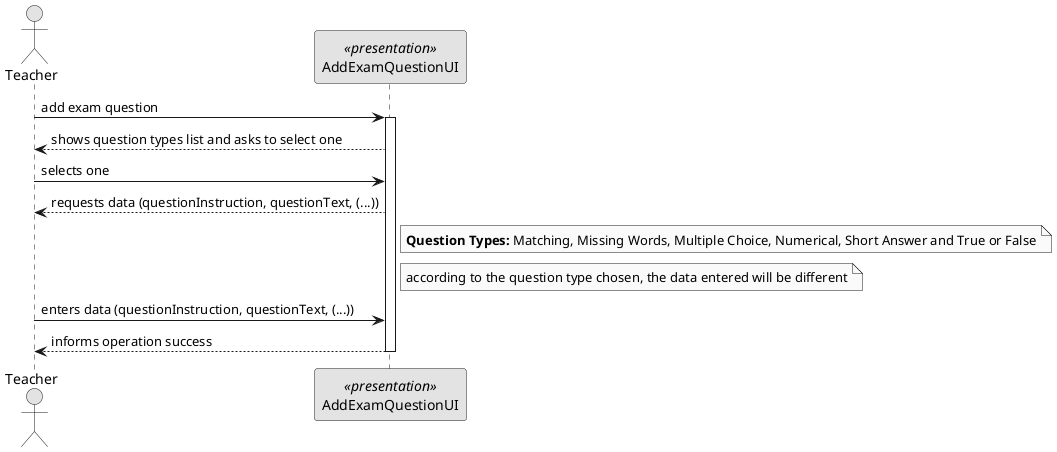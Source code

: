 @startuml
'http://plantuml.com/skinparam.html
skinparam handwritten true
skinparam handwritten false
skinparam packageStyle rect
skinparam defaultFontName FG Virgil
skinparam shadowing false
skinparam monochrome true

actor Teacher as Actor
participant AddExamQuestionUI as UI <<presentation>>



Actor -> UI: add exam question
activate UI

        UI-->Actor: shows question types list and asks to select one

        Actor -> UI : selects one

         UI --> Actor : requests data (questionInstruction, questionText, (...))


         note right UI: **Question Types:** Matching, Missing Words, Multiple Choice, Numerical, Short Answer and True or False
         note right UI: according to the question type chosen, the data entered will be different

         Actor -> UI : enters data (questionInstruction, questionText, (...))

          UI --> Actor : informs operation success


deactivate UI
@enduml